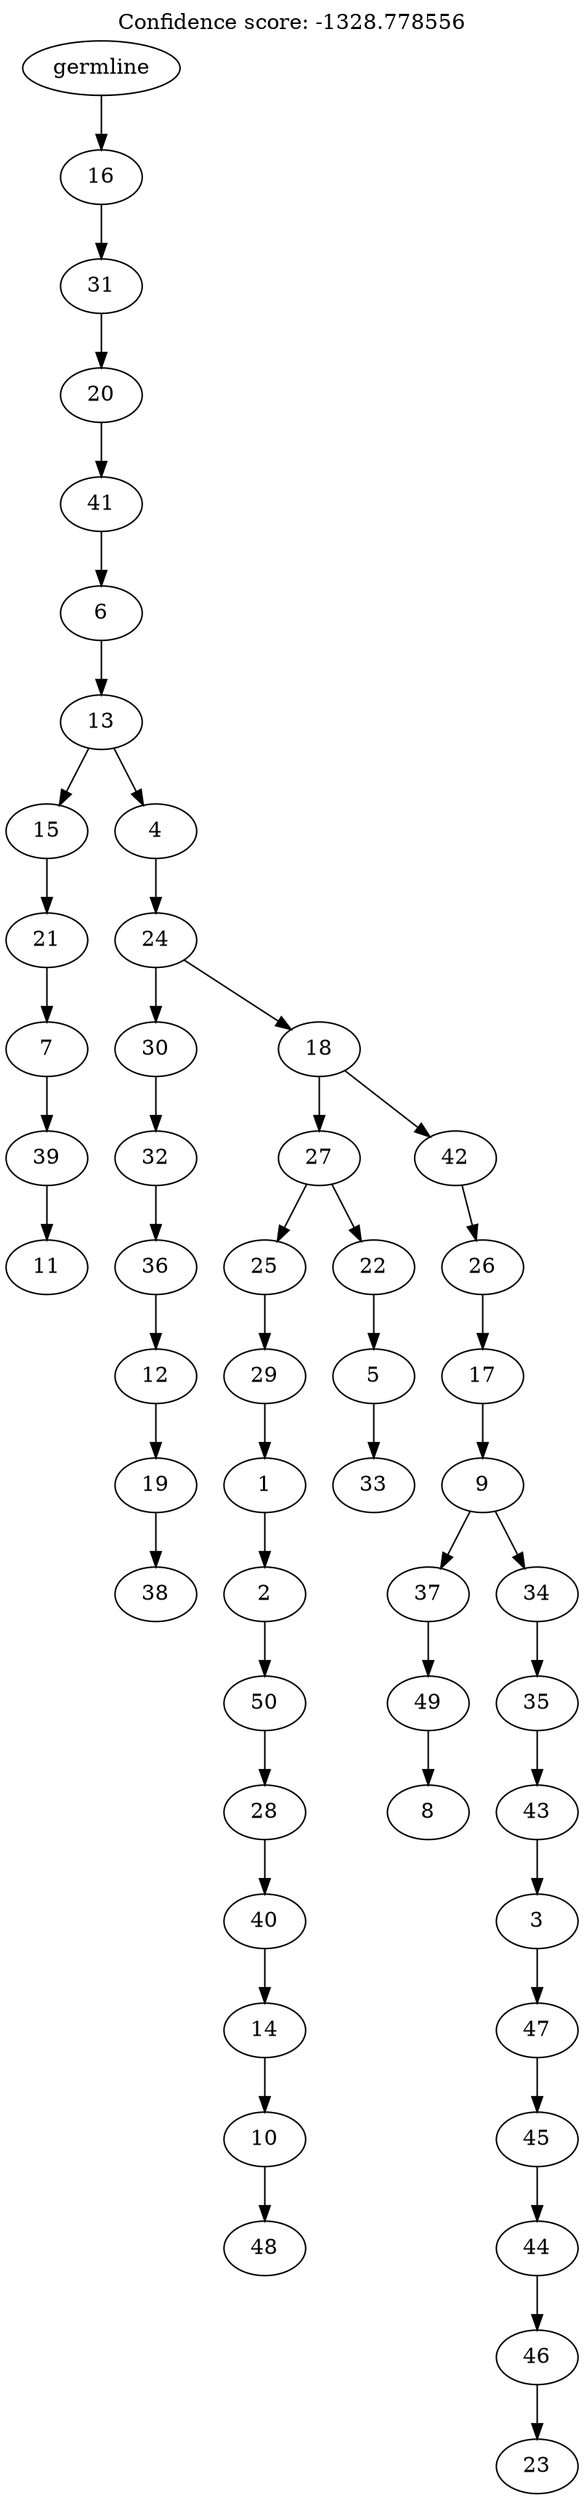digraph g {
	"49" -> "50";
	"50" [label="11"];
	"48" -> "49";
	"49" [label="39"];
	"47" -> "48";
	"48" [label="7"];
	"46" -> "47";
	"47" [label="21"];
	"44" -> "45";
	"45" [label="38"];
	"43" -> "44";
	"44" [label="19"];
	"42" -> "43";
	"43" [label="12"];
	"41" -> "42";
	"42" [label="36"];
	"40" -> "41";
	"41" [label="32"];
	"38" -> "39";
	"39" [label="48"];
	"37" -> "38";
	"38" [label="10"];
	"36" -> "37";
	"37" [label="14"];
	"35" -> "36";
	"36" [label="40"];
	"34" -> "35";
	"35" [label="28"];
	"33" -> "34";
	"34" [label="50"];
	"32" -> "33";
	"33" [label="2"];
	"31" -> "32";
	"32" [label="1"];
	"30" -> "31";
	"31" [label="29"];
	"28" -> "29";
	"29" [label="33"];
	"27" -> "28";
	"28" [label="5"];
	"26" -> "27";
	"27" [label="22"];
	"26" -> "30";
	"30" [label="25"];
	"24" -> "25";
	"25" [label="8"];
	"23" -> "24";
	"24" [label="49"];
	"21" -> "22";
	"22" [label="23"];
	"20" -> "21";
	"21" [label="46"];
	"19" -> "20";
	"20" [label="44"];
	"18" -> "19";
	"19" [label="45"];
	"17" -> "18";
	"18" [label="47"];
	"16" -> "17";
	"17" [label="3"];
	"15" -> "16";
	"16" [label="43"];
	"14" -> "15";
	"15" [label="35"];
	"13" -> "14";
	"14" [label="34"];
	"13" -> "23";
	"23" [label="37"];
	"12" -> "13";
	"13" [label="9"];
	"11" -> "12";
	"12" [label="17"];
	"10" -> "11";
	"11" [label="26"];
	"9" -> "10";
	"10" [label="42"];
	"9" -> "26";
	"26" [label="27"];
	"8" -> "9";
	"9" [label="18"];
	"8" -> "40";
	"40" [label="30"];
	"7" -> "8";
	"8" [label="24"];
	"6" -> "7";
	"7" [label="4"];
	"6" -> "46";
	"46" [label="15"];
	"5" -> "6";
	"6" [label="13"];
	"4" -> "5";
	"5" [label="6"];
	"3" -> "4";
	"4" [label="41"];
	"2" -> "3";
	"3" [label="20"];
	"1" -> "2";
	"2" [label="31"];
	"0" -> "1";
	"1" [label="16"];
	"0" [label="germline"];
	labelloc="t";
	label="Confidence score: -1328.778556";
}
